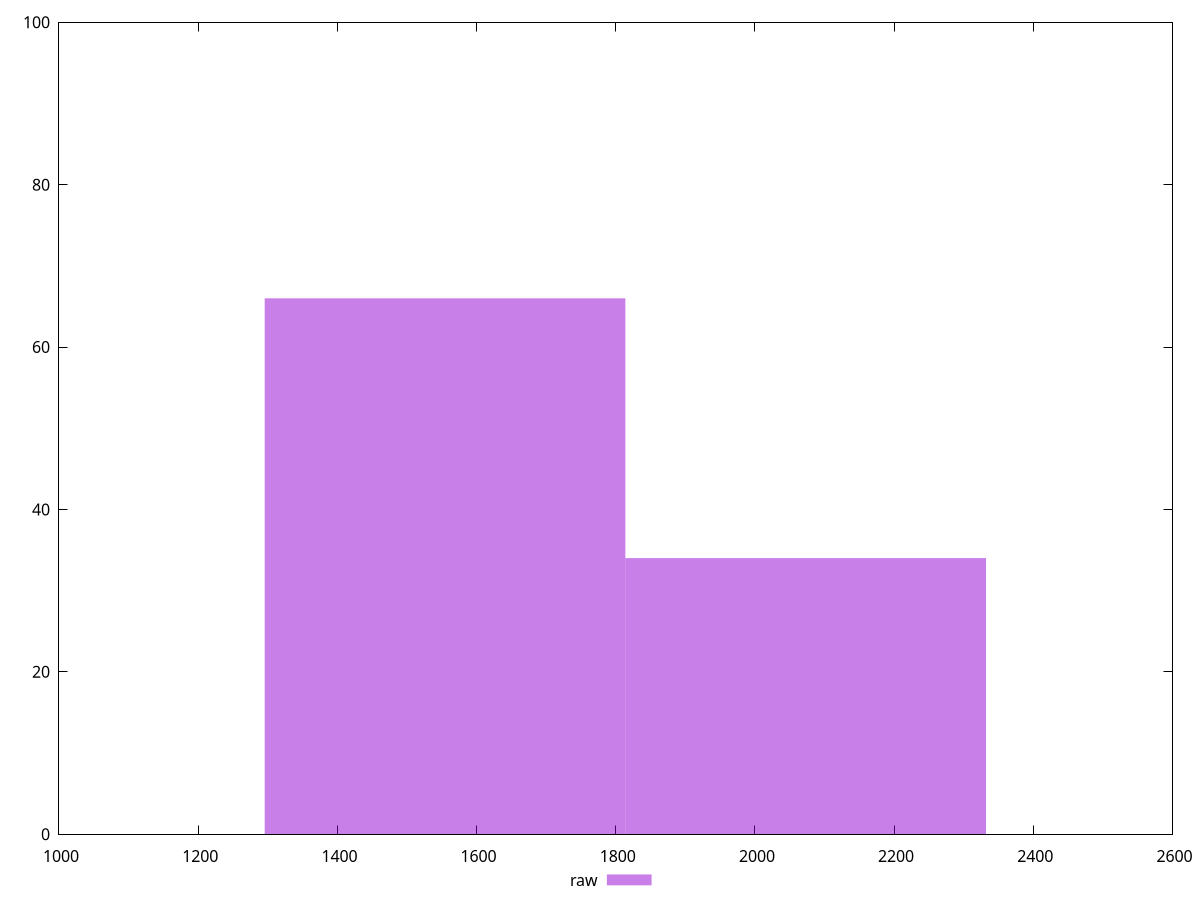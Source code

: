 reset
set terminal svg size 640, 490 enhanced background rgb 'white'
set output "reprap/first-contentful-paint/samples/pages+cached+noexternal+nofonts/raw/histogram.svg"

$raw <<EOF
1554.688735221012 66
2072.9183136280158 34
EOF

set key outside below
set boxwidth 518.2295784070039
set yrange [0:100]
set style fill transparent solid 0.5 noborder

plot \
  $raw title "raw" with boxes, \


reset